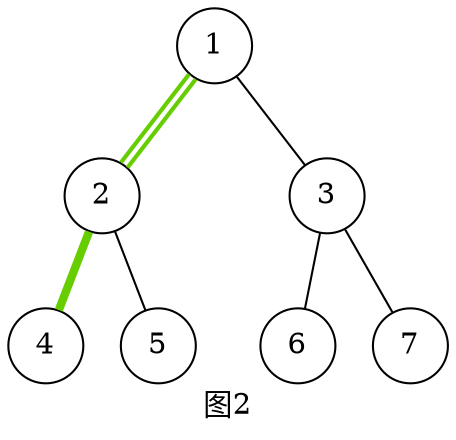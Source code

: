 graph title {
    label="图2";
    node[shape=circle fixedsize=true style=filled fillcolor=white colorscheme=accent8 ];
    edge[style="solid",color="black",arrowhead="forward" colorscheme=x11];
    1--2[penwidth=2 color="chartreuse3:invis:chartreuse3"];
    1--3;
    2--4[penwidth=4, color=chartreuse3];
    2--5[];
    3--6;
    3--7;
    {
        rank=same;
        2--x--3[style=invis];
    }
    x[style=invis];
}
